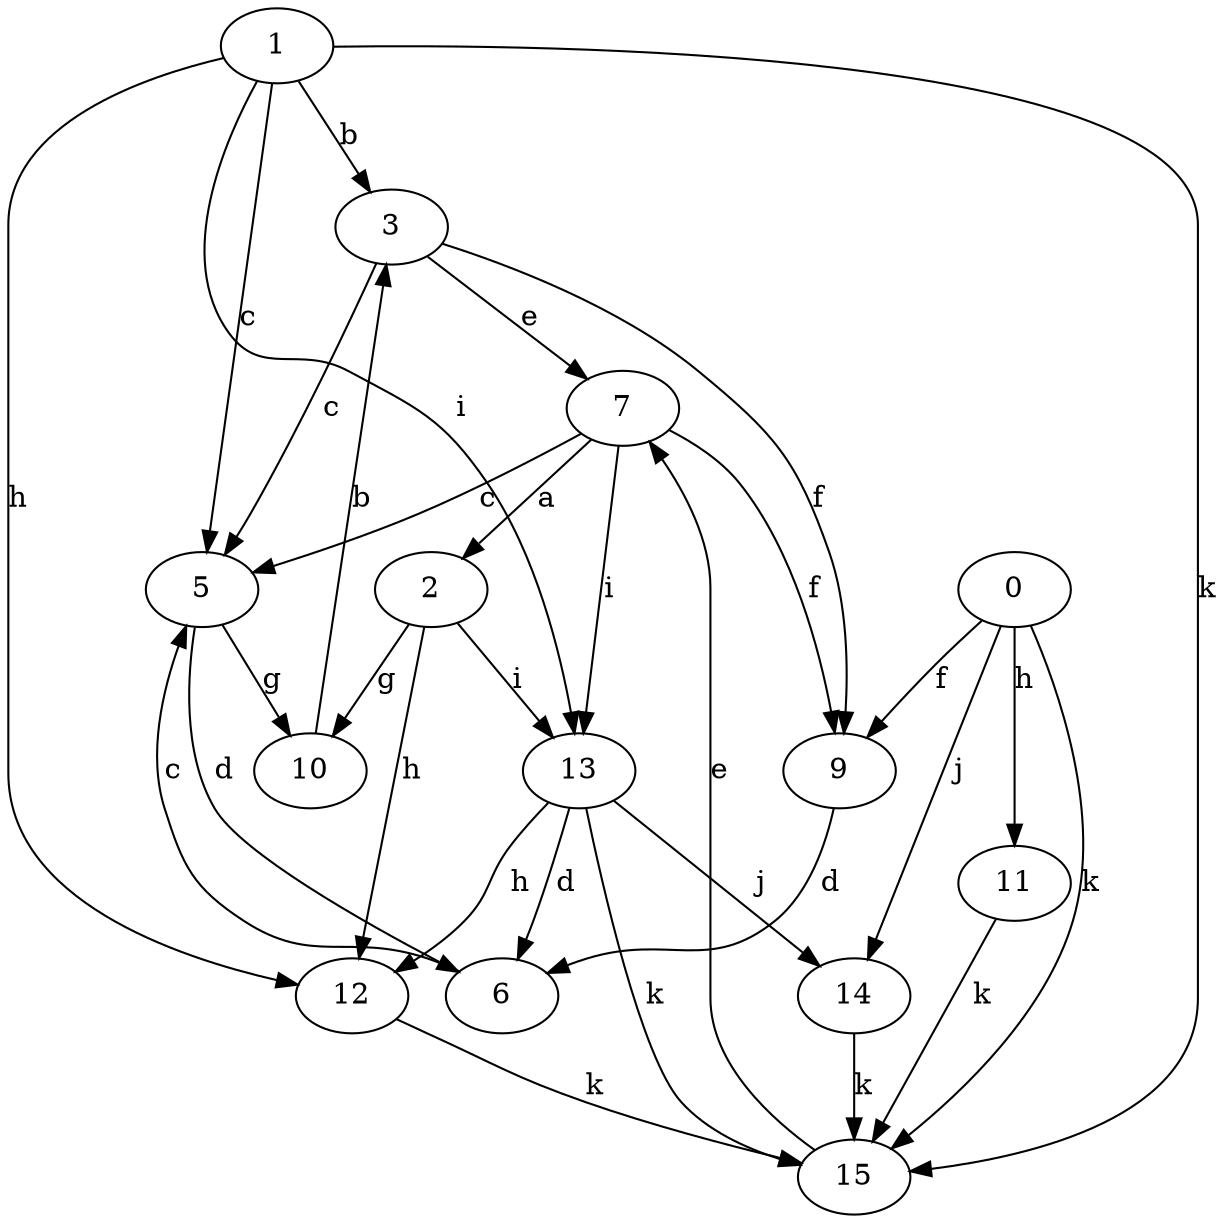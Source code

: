 strict digraph  {
1;
2;
3;
5;
6;
7;
9;
10;
11;
12;
0;
13;
14;
15;
1 -> 3  [label=b];
1 -> 5  [label=c];
1 -> 12  [label=h];
1 -> 13  [label=i];
1 -> 15  [label=k];
2 -> 10  [label=g];
2 -> 12  [label=h];
2 -> 13  [label=i];
3 -> 5  [label=c];
3 -> 7  [label=e];
3 -> 9  [label=f];
5 -> 6  [label=d];
5 -> 10  [label=g];
6 -> 5  [label=c];
7 -> 2  [label=a];
7 -> 5  [label=c];
7 -> 9  [label=f];
7 -> 13  [label=i];
9 -> 6  [label=d];
10 -> 3  [label=b];
11 -> 15  [label=k];
12 -> 15  [label=k];
0 -> 9  [label=f];
0 -> 11  [label=h];
0 -> 14  [label=j];
0 -> 15  [label=k];
13 -> 6  [label=d];
13 -> 12  [label=h];
13 -> 14  [label=j];
13 -> 15  [label=k];
14 -> 15  [label=k];
15 -> 7  [label=e];
}
